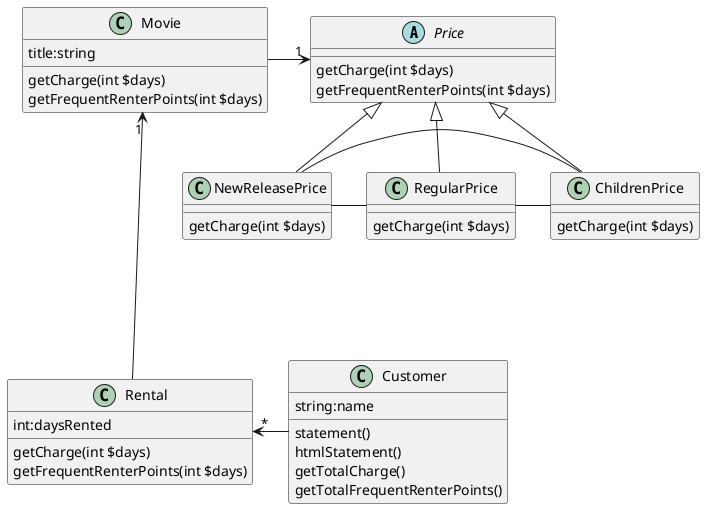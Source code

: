 @startuml

abstract class Price
{
    getCharge(int $days)
    getFrequentRenterPoints(int $days)
}

class NewReleasePrice {
    getCharge(int $days)
}

class ChildrenPrice {
    getCharge(int $days)
}

class RegularPrice {
    getCharge(int $days)
}

class Movie
{
    title:string
    getCharge(int $days)
    getFrequentRenterPoints(int $days)
}

class Rental
{
    int:daysRented
    getCharge(int $days)
    getFrequentRenterPoints(int $days)
}

class Customer
{
    string:name
    statement()
    htmlStatement()
    getTotalCharge()
    getTotalFrequentRenterPoints()
}
NewReleasePrice - RegularPrice
RegularPrice - ChildrenPrice
NewReleasePrice - ChildrenPrice

NewReleasePrice -u-|> Price
RegularPrice -u-|> Price
ChildrenPrice -u-|> Price

Movie -r->"1" Price
Rental --u-->"1" Movie
Customer -l->"*" Rental
@enduml